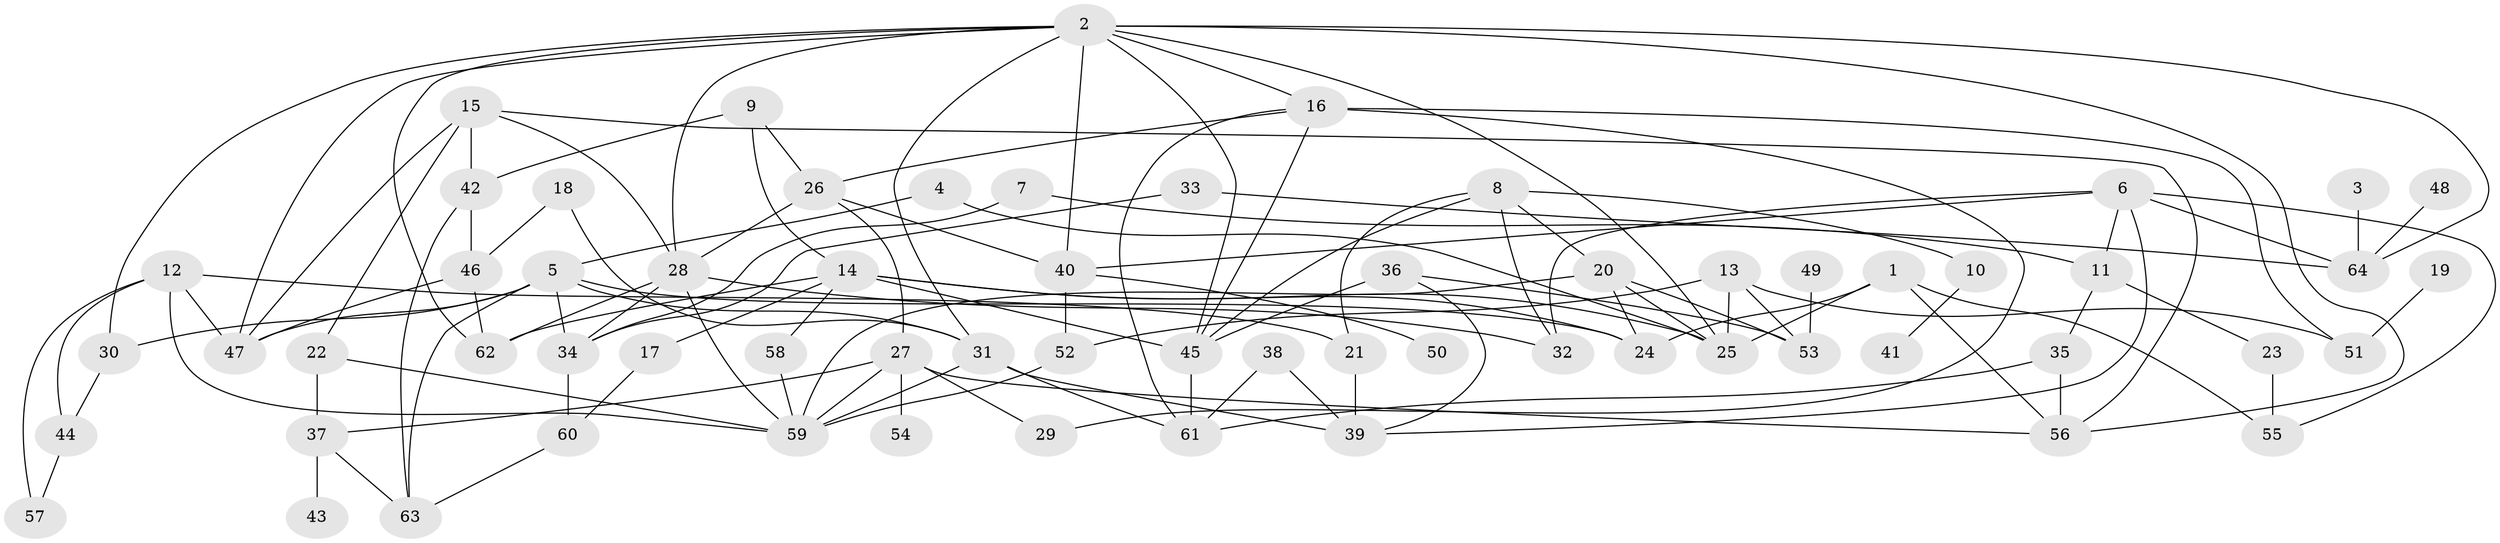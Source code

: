 // original degree distribution, {7: 0.015748031496062992, 5: 0.11023622047244094, 4: 0.08661417322834646, 8: 0.015748031496062992, 6: 0.06299212598425197, 3: 0.2204724409448819, 2: 0.2677165354330709, 1: 0.2204724409448819}
// Generated by graph-tools (version 1.1) at 2025/01/03/09/25 03:01:08]
// undirected, 64 vertices, 121 edges
graph export_dot {
graph [start="1"]
  node [color=gray90,style=filled];
  1;
  2;
  3;
  4;
  5;
  6;
  7;
  8;
  9;
  10;
  11;
  12;
  13;
  14;
  15;
  16;
  17;
  18;
  19;
  20;
  21;
  22;
  23;
  24;
  25;
  26;
  27;
  28;
  29;
  30;
  31;
  32;
  33;
  34;
  35;
  36;
  37;
  38;
  39;
  40;
  41;
  42;
  43;
  44;
  45;
  46;
  47;
  48;
  49;
  50;
  51;
  52;
  53;
  54;
  55;
  56;
  57;
  58;
  59;
  60;
  61;
  62;
  63;
  64;
  1 -- 24 [weight=1.0];
  1 -- 25 [weight=1.0];
  1 -- 55 [weight=1.0];
  1 -- 56 [weight=1.0];
  2 -- 16 [weight=1.0];
  2 -- 25 [weight=1.0];
  2 -- 28 [weight=1.0];
  2 -- 30 [weight=1.0];
  2 -- 31 [weight=1.0];
  2 -- 40 [weight=1.0];
  2 -- 45 [weight=1.0];
  2 -- 47 [weight=1.0];
  2 -- 56 [weight=1.0];
  2 -- 62 [weight=1.0];
  2 -- 64 [weight=1.0];
  3 -- 64 [weight=1.0];
  4 -- 5 [weight=1.0];
  4 -- 25 [weight=1.0];
  5 -- 24 [weight=1.0];
  5 -- 30 [weight=1.0];
  5 -- 31 [weight=1.0];
  5 -- 34 [weight=1.0];
  5 -- 47 [weight=1.0];
  5 -- 63 [weight=1.0];
  6 -- 11 [weight=1.0];
  6 -- 32 [weight=1.0];
  6 -- 39 [weight=1.0];
  6 -- 40 [weight=1.0];
  6 -- 55 [weight=1.0];
  6 -- 64 [weight=1.0];
  7 -- 11 [weight=1.0];
  7 -- 34 [weight=1.0];
  8 -- 10 [weight=1.0];
  8 -- 20 [weight=1.0];
  8 -- 21 [weight=1.0];
  8 -- 32 [weight=1.0];
  8 -- 45 [weight=1.0];
  9 -- 14 [weight=1.0];
  9 -- 26 [weight=1.0];
  9 -- 42 [weight=1.0];
  10 -- 41 [weight=1.0];
  11 -- 23 [weight=1.0];
  11 -- 35 [weight=1.0];
  12 -- 21 [weight=1.0];
  12 -- 44 [weight=1.0];
  12 -- 47 [weight=1.0];
  12 -- 57 [weight=1.0];
  12 -- 59 [weight=1.0];
  13 -- 25 [weight=1.0];
  13 -- 51 [weight=1.0];
  13 -- 52 [weight=1.0];
  13 -- 53 [weight=1.0];
  14 -- 17 [weight=1.0];
  14 -- 24 [weight=1.0];
  14 -- 25 [weight=1.0];
  14 -- 45 [weight=1.0];
  14 -- 58 [weight=1.0];
  14 -- 62 [weight=1.0];
  15 -- 22 [weight=1.0];
  15 -- 28 [weight=1.0];
  15 -- 42 [weight=1.0];
  15 -- 47 [weight=1.0];
  15 -- 56 [weight=1.0];
  16 -- 26 [weight=1.0];
  16 -- 29 [weight=1.0];
  16 -- 45 [weight=1.0];
  16 -- 51 [weight=1.0];
  16 -- 61 [weight=1.0];
  17 -- 60 [weight=1.0];
  18 -- 31 [weight=1.0];
  18 -- 46 [weight=1.0];
  19 -- 51 [weight=1.0];
  20 -- 24 [weight=1.0];
  20 -- 25 [weight=1.0];
  20 -- 53 [weight=1.0];
  20 -- 59 [weight=1.0];
  21 -- 39 [weight=1.0];
  22 -- 37 [weight=1.0];
  22 -- 59 [weight=1.0];
  23 -- 55 [weight=1.0];
  26 -- 27 [weight=1.0];
  26 -- 28 [weight=1.0];
  26 -- 40 [weight=1.0];
  27 -- 29 [weight=1.0];
  27 -- 37 [weight=1.0];
  27 -- 54 [weight=2.0];
  27 -- 56 [weight=1.0];
  27 -- 59 [weight=1.0];
  28 -- 32 [weight=1.0];
  28 -- 34 [weight=1.0];
  28 -- 59 [weight=1.0];
  28 -- 62 [weight=1.0];
  30 -- 44 [weight=1.0];
  31 -- 39 [weight=1.0];
  31 -- 59 [weight=1.0];
  31 -- 61 [weight=1.0];
  33 -- 34 [weight=1.0];
  33 -- 64 [weight=1.0];
  34 -- 60 [weight=2.0];
  35 -- 56 [weight=1.0];
  35 -- 61 [weight=1.0];
  36 -- 39 [weight=1.0];
  36 -- 45 [weight=1.0];
  36 -- 53 [weight=1.0];
  37 -- 43 [weight=1.0];
  37 -- 63 [weight=1.0];
  38 -- 39 [weight=1.0];
  38 -- 61 [weight=1.0];
  40 -- 50 [weight=1.0];
  40 -- 52 [weight=1.0];
  42 -- 46 [weight=1.0];
  42 -- 63 [weight=1.0];
  44 -- 57 [weight=1.0];
  45 -- 61 [weight=1.0];
  46 -- 47 [weight=1.0];
  46 -- 62 [weight=1.0];
  48 -- 64 [weight=1.0];
  49 -- 53 [weight=1.0];
  52 -- 59 [weight=1.0];
  58 -- 59 [weight=1.0];
  60 -- 63 [weight=1.0];
}
